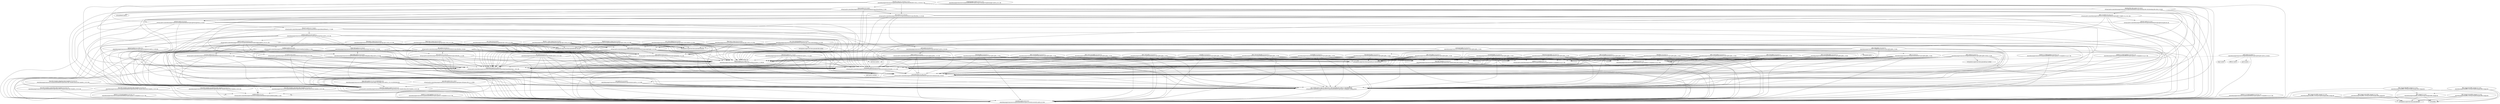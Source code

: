 digraph depends {
"gtk-doc-native" [label="gtk-doc-native 0:1.0-r3\nvirtual:native:/mnt/data/angstrom/sources/openembedded/recipes/gtk-doc/gtk-doc.bb"]
"gtk-doc-native" -> "coreutils-native"
"gtk-doc-native" -> "linux-libc-headers-native"
"BKL-image" [label="BKL-image 0:1.0-r0\n/mnt/data/angstrom/BKL-overlay/recipes/images/BKL-image.bb"]
"BKL-image" -> "coreutils-native"
"BKL-image" -> "virtual/arm-angstrom-linux-gnueabi-gcc"
"BKL-image" -> "virtual/libc"
"libssp" [label="libssp(gcc-cross) 0:4.3.3-r20.1\n/mnt/data/angstrom/sources/openembedded/recipes/gcc/gcc-cross_4.3.3.bb"]
"libssp" -> "coreutils-native"
"libssp" -> "autoconf-native"
"libssp" -> "automake-native"
"libssp" -> "help2man-native"
"libssp" -> "libtool-native"
"libssp" -> "gnu-config-native"
"libssp" -> "virtual/arm-angstrom-linux-gnueabi-binutils"
"libssp" -> "virtual/arm-angstrom-linux-gnueabi-libc-for-gcc"
"libssp" -> "mpfr-native"
"libssp" -> "gmp-native"
"glibc-thread-db" [label="glibc-thread-db(glibc) 0:2.9-r37.4\n/mnt/data/angstrom/sources/openembedded/recipes/glibc/glibc_2.9.bb"]
"glibc-thread-db" -> "coreutils-native"
"glibc-thread-db" -> "autoconf-native"
"glibc-thread-db" -> "automake-native"
"glibc-thread-db" -> "help2man-native"
"glibc-thread-db" -> "libtool-native"
"glibc-thread-db" -> "gnu-config-native"
"glibc-thread-db" -> "virtual/arm-angstrom-linux-gnueabi-gcc-intermediate"
"glibc-thread-db" -> "linux-libc-headers"
"glibc-thread-db" -> "update-rc.d"
"glibc-thread-db" -> "update-rc.d-native"
"update-rc.d-dbg" [label="update-rc.d-dbg(update-rc.d) 0:0.7-r2\n/mnt/data/angstrom/sources/openembedded/recipes/update-rc.d/update-rc.d_0.7.bb"]
"update-rc.d-dbg" -> "coreutils-native"
"ldd" [label="ldd(glibc) 0:2.9-r37.4\n/mnt/data/angstrom/sources/openembedded/recipes/glibc/glibc_2.9.bb"]
"ldd" -> "coreutils-native"
"ldd" -> "autoconf-native"
"ldd" -> "automake-native"
"ldd" -> "help2man-native"
"ldd" -> "libtool-native"
"ldd" -> "gnu-config-native"
"ldd" -> "virtual/arm-angstrom-linux-gnueabi-gcc-intermediate"
"ldd" -> "linux-libc-headers"
"ldd" -> "update-rc.d"
"ldd" -> "update-rc.d-native"
"linux-libc-headers-native" [label="linux-libc-headers-native 0:2.6.31-r5\nvirtual:native:/mnt/data/angstrom/sources/openembedded/recipes/linux-libc-headers/linux-libc-headers_2.6.31.bb"]
"linux-libc-headers-native" -> "coreutils-native"
"linux-libc-headers-native" -> "unifdef-native"
"openssl-native" [label="openssl-native 0:1.0.0b-r13.1\n/mnt/data/angstrom/sources/openembedded/recipes/openssl/openssl-native_1.0.0b.bb"]
"openssl-native" -> "coreutils-native"
"openssl-native" -> "pkgconfig-native"
"openssl-native" -> "linux-libc-headers-native"
"localedef" [label="localedef(glibc) 0:2.9-r37.4\n/mnt/data/angstrom/sources/openembedded/recipes/glibc/glibc_2.9.bb"]
"localedef" -> "coreutils-native"
"localedef" -> "autoconf-native"
"localedef" -> "automake-native"
"localedef" -> "help2man-native"
"localedef" -> "libtool-native"
"localedef" -> "gnu-config-native"
"localedef" -> "virtual/arm-angstrom-linux-gnueabi-gcc-intermediate"
"localedef" -> "linux-libc-headers"
"localedef" -> "update-rc.d"
"localedef" -> "update-rc.d-native"
"tcl-native" [label="tcl-native 0:8.5.8-r8\nvirtual:native:/mnt/data/angstrom/sources/openembedded/recipes/tcltk/tcl_8.5.8.bb"]
"tcl-native" -> "coreutils-native"
"tcl-native" -> "autoconf-native"
"tcl-native" -> "automake-native"
"tcl-native" -> "help2man-native"
"tcl-native" -> "libtool-native"
"tcl-native" -> "gnu-config-native"
"tcl-native" -> "linux-libc-headers-native"
"libstdc++" [label="libstdc++(gcc-cross) 0:4.3.3-r20.1\n/mnt/data/angstrom/sources/openembedded/recipes/gcc/gcc-cross_4.3.3.bb"]
"libstdc++" -> "coreutils-native"
"libstdc++" -> "autoconf-native"
"libstdc++" -> "automake-native"
"libstdc++" -> "help2man-native"
"libstdc++" -> "libtool-native"
"libstdc++" -> "gnu-config-native"
"libstdc++" -> "virtual/arm-angstrom-linux-gnueabi-binutils"
"libstdc++" -> "virtual/arm-angstrom-linux-gnueabi-libc-for-gcc"
"libstdc++" -> "mpfr-native"
"libstdc++" -> "gmp-native"
"sqlite3-native" [label="sqlite3-native 0:3.6.23.1-r3.1\nvirtual:native:/mnt/data/angstrom/sources/openembedded/recipes/sqlite/sqlite3_3.6.23.1.bb"]
"sqlite3-native" -> "ncurses-native"
"sqlite3-native" -> "coreutils-native"
"sqlite3-native" -> "autoconf-native"
"sqlite3-native" -> "automake-native"
"sqlite3-native" -> "help2man-native"
"sqlite3-native" -> "libtool-native"
"sqlite3-native" -> "gnu-config-native"
"sqlite3-native" -> "linux-libc-headers-native"
"sqlite3-native" -> "tcl-native"
"sqlite3-native" -> "readline-native"
"libgcc" [label="libgcc(gcc-cross) 0:4.3.3-r20.1\n/mnt/data/angstrom/sources/openembedded/recipes/gcc/gcc-cross_4.3.3.bb"]
"libgcc" -> "coreutils-native"
"libgcc" -> "autoconf-native"
"libgcc" -> "automake-native"
"libgcc" -> "help2man-native"
"libgcc" -> "libtool-native"
"libgcc" -> "gnu-config-native"
"libgcc" -> "virtual/arm-angstrom-linux-gnueabi-binutils"
"libgcc" -> "virtual/arm-angstrom-linux-gnueabi-libc-for-gcc"
"libgcc" -> "mpfr-native"
"libgcc" -> "gmp-native"
"gdbm-native" [label="gdbm-native 0:1.8.3-r5\nvirtual:native:/mnt/data/angstrom/sources/openembedded/recipes/gdbm/gdbm_1.8.3.bb"]
"gdbm-native" -> "coreutils-native"
"gdbm-native" -> "autoconf-native"
"gdbm-native" -> "automake-native"
"gdbm-native" -> "help2man-native"
"gdbm-native" -> "libtool-native"
"gdbm-native" -> "gnu-config-native"
"gdbm-native" -> "linux-libc-headers-native"
"m4-native" [label="m4-native 0:1.4.14-r0.1\n/mnt/data/angstrom/sources/openembedded/recipes/m4/m4-native_1.4.14.bb"]
"m4-native" -> "coreutils-native"
"m4-native" -> "linux-libc-headers-native"
"m4-native" -> "gnu-config-native"
"ncurses-native" [label="ncurses-native 0:5.7-r15\nvirtual:native:/mnt/data/angstrom/sources/openembedded/recipes/ncurses/ncurses_5.7.bb"]
"ncurses-native" -> "coreutils-native"
"ncurses-native" -> "autoconf-native"
"ncurses-native" -> "automake-native"
"ncurses-native" -> "help2man-native"
"ncurses-native" -> "libtool-native"
"ncurses-native" -> "gnu-config-native"
"ncurses-native" -> "linux-libc-headers-native"
"ncurses-native" -> "unifdef-native"
"bzip2-full-native" [label="bzip2-full-native 0:1.0.6-r0\n/mnt/data/angstrom/sources/openembedded/recipes/bzip2/bzip2-full-native_1.0.6.bb"]
"bzip2-full-native" -> "pkgconfig-native"
"bzip2-full-native" -> "coreutils-native"
"bzip2-full-native" -> "autoconf-native"
"bzip2-full-native" -> "automake-native"
"bzip2-full-native" -> "help2man-native"
"bzip2-full-native" -> "libtool-native"
"bzip2-full-native" -> "gnu-config-native"
"bzip2-full-native" -> "linux-libc-headers-native"
"update-rc.d-static" [label="update-rc.d-static(update-rc.d) 0:0.7-r2\n/mnt/data/angstrom/sources/openembedded/recipes/update-rc.d/update-rc.d_0.7.bb"]
"update-rc.d-static" -> "coreutils-native"
"linux-libc-headers" [label="linux-libc-headers 0:2.6.31-r5\n/mnt/data/angstrom/sources/openembedded/recipes/linux-libc-headers/linux-libc-headers_2.6.31.bb"]
"linux-libc-headers" -> "coreutils-native"
"linux-libc-headers" -> "unifdef-native"
"BKL-image-static" [label="BKL-image-static(BKL-image) 0:1.0-r0\n/mnt/data/angstrom/BKL-overlay/recipes/images/BKL-image.bb"]
"BKL-image-static" -> "coreutils-native"
"BKL-image-static" -> "virtual/arm-angstrom-linux-gnueabi-gcc"
"BKL-image-static" -> "virtual/libc"
"libcidn" [label="libcidn(glibc) 0:2.9-r37.4\n/mnt/data/angstrom/sources/openembedded/recipes/glibc/glibc_2.9.bb"]
"libcidn" -> "coreutils-native"
"libcidn" -> "autoconf-native"
"libcidn" -> "automake-native"
"libcidn" -> "help2man-native"
"libcidn" -> "libtool-native"
"libcidn" -> "gnu-config-native"
"libcidn" -> "virtual/arm-angstrom-linux-gnueabi-gcc-intermediate"
"libcidn" -> "linux-libc-headers"
"libcidn" -> "update-rc.d"
"libcidn" -> "update-rc.d-native"
"glibc-pcprofile" [label="glibc-pcprofile(glibc) 0:2.9-r37.4\n/mnt/data/angstrom/sources/openembedded/recipes/glibc/glibc_2.9.bb"]
"glibc-pcprofile" -> "coreutils-native"
"glibc-pcprofile" -> "autoconf-native"
"glibc-pcprofile" -> "automake-native"
"glibc-pcprofile" -> "help2man-native"
"glibc-pcprofile" -> "libtool-native"
"glibc-pcprofile" -> "gnu-config-native"
"glibc-pcprofile" -> "virtual/arm-angstrom-linux-gnueabi-gcc-intermediate"
"glibc-pcprofile" -> "linux-libc-headers"
"glibc-pcprofile" -> "update-rc.d"
"glibc-pcprofile" -> "update-rc.d-native"
"libtool-native" [label="libtool-native 0:2.2.6b-r27.1\n/mnt/data/angstrom/sources/openembedded/recipes/libtool/libtool-native_2.2.6b.bb"]
"libtool-native" -> "coreutils-native"
"libtool-native" -> "autoconf-native"
"libtool-native" -> "automake-native"
"libtool-native" -> "help2man-native"
"libtool-native" -> "gnu-config-native"
"libtool-native" -> "linux-libc-headers-native"
"libgfortran" [label="libgfortran(gcc-cross) 0:4.3.3-r20.1\n/mnt/data/angstrom/sources/openembedded/recipes/gcc/gcc-cross_4.3.3.bb"]
"libgfortran" -> "coreutils-native"
"libgfortran" -> "autoconf-native"
"libgfortran" -> "automake-native"
"libgfortran" -> "help2man-native"
"libgfortran" -> "libtool-native"
"libgfortran" -> "gnu-config-native"
"libgfortran" -> "virtual/arm-angstrom-linux-gnueabi-binutils"
"libgfortran" -> "virtual/arm-angstrom-linux-gnueabi-libc-for-gcc"
"libgfortran" -> "mpfr-native"
"libgfortran" -> "gmp-native"
"glibc-extra-nss" [label="glibc-extra-nss(glibc) 0:2.9-r37.4\n/mnt/data/angstrom/sources/openembedded/recipes/glibc/glibc_2.9.bb"]
"glibc-extra-nss" -> "coreutils-native"
"glibc-extra-nss" -> "autoconf-native"
"glibc-extra-nss" -> "automake-native"
"glibc-extra-nss" -> "help2man-native"
"glibc-extra-nss" -> "libtool-native"
"glibc-extra-nss" -> "gnu-config-native"
"glibc-extra-nss" -> "virtual/arm-angstrom-linux-gnueabi-gcc-intermediate"
"glibc-extra-nss" -> "linux-libc-headers"
"glibc-extra-nss" -> "update-rc.d"
"glibc-extra-nss" -> "update-rc.d-native"
"gettext-native" [label="gettext-native 0:0.18-r3\nvirtual:native:/mnt/data/angstrom/sources/openembedded/recipes/gettext/gettext_0.18.bb"]
"gettext-native" -> "libxml2-native"
"gettext-native" -> "coreutils-native"
"gettext-native" -> "autoconf-native"
"gettext-native" -> "automake-native"
"gettext-native" -> "help2man-native"
"gettext-native" -> "libtool-native"
"gettext-native" -> "gnu-config-native"
"gettext-native" -> "linux-libc-headers-native"
"BKL-image-locale" [label="BKL-image-locale(BKL-image) 0:1.0-r0\n/mnt/data/angstrom/BKL-overlay/recipes/images/BKL-image.bb"]
"BKL-image-locale" -> "coreutils-native"
"BKL-image-locale" -> "virtual/arm-angstrom-linux-gnueabi-gcc"
"BKL-image-locale" -> "virtual/libc"
"bison-native" [label="bison-native 0:2.3-r8.0\nvirtual:native:/mnt/data/angstrom/sources/openembedded/recipes/bison/bison_2.3.bb"]
"bison-native" -> "flex-native"
"bison-native" -> "coreutils-native"
"bison-native" -> "autoconf-native"
"bison-native" -> "automake-native"
"bison-native" -> "help2man-native"
"bison-native" -> "libtool-native"
"bison-native" -> "gnu-config-native"
"bison-native" -> "linux-libc-headers-native"
"bison-native" -> "virtual/libintl-native"
"bison-native" -> "gettext-native"
"readline-native" [label="readline-native 0:5.2-r8\nvirtual:native:/mnt/data/angstrom/sources/openembedded/recipes/readline/readline_5.2.bb"]
"readline-native" -> "ncurses-native"
"readline-native" -> "coreutils-native"
"readline-native" -> "autoconf-native"
"readline-native" -> "automake-native"
"readline-native" -> "help2man-native"
"readline-native" -> "libtool-native"
"readline-native" -> "gnu-config-native"
"readline-native" -> "linux-libc-headers-native"
"perl-native" [label="perl-native 0:5.8.8-r21\n/mnt/data/angstrom/sources/openembedded/recipes/perl/perl-native_5.8.8.bb"]
"perl-native" -> "coreutils-native"
"perl-native" -> "linux-libc-headers-native"
"perl-native" -> "virtual/db-native"
"perl-native" -> "gdbm-native"
"binutils-cross" [label="binutils-cross 0:2.18.50.0.7-r13.1\n/mnt/data/angstrom/sources/openembedded/recipes/binutils/binutils-cross_2.18.50.0.7.bb"]
"binutils-cross" -> "flex-native"
"binutils-cross" -> "bison-native"
"binutils-cross" -> "coreutils-native"
"binutils-cross" -> "autoconf-native"
"binutils-cross" -> "automake-native"
"binutils-cross" -> "help2man-native"
"binutils-cross" -> "libtool-native"
"binutils-cross" -> "gnu-config-native"
"binutils-cross" -> "gettext-native"
"update-rc.d-locale" [label="update-rc.d-locale(update-rc.d) 0:0.7-r2\n/mnt/data/angstrom/sources/openembedded/recipes/update-rc.d/update-rc.d_0.7.bb"]
"update-rc.d-locale" -> "coreutils-native"
"quilt-native" [label="quilt-native 0:0.48-r7.1\n/mnt/data/angstrom/sources/openembedded/recipes/quilt/quilt-native_0.48.bb"]
"quilt-native" -> "coreutils-native"
"zlib-native" [label="zlib-native 0:1.2.3-r7.0\nvirtual:native:/mnt/data/angstrom/sources/openembedded/recipes/zlib/zlib_1.2.3.bb"]
"zlib-native" -> "coreutils-native"
"zlib-native" -> "autoconf-native"
"zlib-native" -> "automake-native"
"zlib-native" -> "help2man-native"
"zlib-native" -> "libtool-native"
"zlib-native" -> "gnu-config-native"
"zlib-native" -> "linux-libc-headers-native"
"mpfr-native" [label="mpfr-native 0:3.0.0-r3.1\nvirtual:native:/mnt/data/angstrom/sources/openembedded/recipes/mpfr/mpfr_3.0.0.bb"]
"mpfr-native" -> "coreutils-native"
"mpfr-native" -> "autoconf-native"
"mpfr-native" -> "automake-native"
"mpfr-native" -> "help2man-native"
"mpfr-native" -> "libtool-native"
"mpfr-native" -> "gnu-config-native"
"mpfr-native" -> "linux-libc-headers-native"
"mpfr-native" -> "gmp-native"
"python-native" [label="python-native 0:2.6.5-ml12.1\n/mnt/data/angstrom/sources/openembedded/recipes/python/python-native_2.6.5.bb"]
"python-native" -> "sqlite3-native"
"python-native" -> "openssl-native"
"python-native" -> "coreutils-native"
"python-native" -> "autoconf-native"
"python-native" -> "automake-native"
"python-native" -> "help2man-native"
"python-native" -> "libtool-native"
"python-native" -> "gnu-config-native"
"python-native" -> "linux-libc-headers-native"
"python-native" -> "zlib-native"
"python-native" -> "bzip2-full-native"
"python-native" -> "readline-native"
"stagemanager-native" [label="stagemanager-native 0:0.0.1-r15\n/mnt/data/angstrom/sources/openembedded/recipes/stage-manager/stagemanager-native_0.0.1.bb"]
"linux-libc-headers-static" [label="linux-libc-headers-static(linux-libc-headers) 0:2.6.31-r5\n/mnt/data/angstrom/sources/openembedded/recipes/linux-libc-headers/linux-libc-headers_2.6.31.bb"]
"linux-libc-headers-static" -> "coreutils-native"
"linux-libc-headers-static" -> "unifdef-native"
"glib-2.0-native" [label="glib-2.0-native 0:2.24.1-r2\nvirtual:native:/mnt/data/angstrom/sources/openembedded/recipes/glib-2.0/glib-2.0_2.24.1.bb"]
"glib-2.0-native" -> "gtk-doc-native"
"glib-2.0-native" -> "pkgconfig-native"
"glib-2.0-native" -> "coreutils-native"
"glib-2.0-native" -> "autoconf-native"
"glib-2.0-native" -> "automake-native"
"glib-2.0-native" -> "help2man-native"
"glib-2.0-native" -> "libtool-native"
"glib-2.0-native" -> "gnu-config-native"
"glib-2.0-native" -> "linux-libc-headers-native"
"glib-2.0-native" -> "gettext-native"
"pkgconfig-native" [label="pkgconfig-native 0:0.23-r8.1\n/mnt/data/angstrom/sources/openembedded/recipes/pkgconfig/pkgconfig-native_0.23.bb"]
"pkgconfig-native" -> "coreutils-native"
"pkgconfig-native" -> "autoconf-native"
"pkgconfig-native" -> "automake-native"
"pkgconfig-native" -> "help2man-native"
"pkgconfig-native" -> "libtool-native"
"pkgconfig-native" -> "gnu-config-native"
"pkgconfig-native" -> "linux-libc-headers-native"
"autoconf-native" [label="autoconf-native 0:2.65-r10.0\nvirtual:native:/mnt/data/angstrom/sources/openembedded/recipes/autoconf/autoconf_2.65.bb"]
"autoconf-native" -> "coreutils-native"
"autoconf-native" -> "linux-libc-headers-native"
"autoconf-native" -> "m4-native"
"autoconf-native" -> "gnu-config-native"
"glibc-doc" [label="glibc-doc(glibc) 0:2.9-r37.4\n/mnt/data/angstrom/sources/openembedded/recipes/glibc/glibc_2.9.bb"]
"glibc-doc" -> "coreutils-native"
"glibc-doc" -> "autoconf-native"
"glibc-doc" -> "automake-native"
"glibc-doc" -> "help2man-native"
"glibc-doc" -> "libtool-native"
"glibc-doc" -> "gnu-config-native"
"glibc-doc" -> "virtual/arm-angstrom-linux-gnueabi-gcc-intermediate"
"glibc-doc" -> "linux-libc-headers"
"glibc-doc" -> "update-rc.d"
"glibc-doc" -> "update-rc.d-native"
"glibc-dev" [label="glibc-dev(glibc) 0:2.9-r37.4\n/mnt/data/angstrom/sources/openembedded/recipes/glibc/glibc_2.9.bb"]
"glibc-dev" -> "coreutils-native"
"glibc-dev" -> "autoconf-native"
"glibc-dev" -> "automake-native"
"glibc-dev" -> "help2man-native"
"glibc-dev" -> "libtool-native"
"glibc-dev" -> "gnu-config-native"
"glibc-dev" -> "virtual/arm-angstrom-linux-gnueabi-gcc-intermediate"
"glibc-dev" -> "linux-libc-headers"
"glibc-dev" -> "update-rc.d"
"glibc-dev" -> "update-rc.d-native"
"unifdef-native" [label="unifdef-native 0:2.4-0\nvirtual:native:/mnt/data/angstrom/sources/openembedded/recipes/unifdef/unifdef_2.4.bb"]
"unifdef-native" -> "coreutils-native"
"update-rc.d" [label="update-rc.d 0:0.7-r2\n/mnt/data/angstrom/sources/openembedded/recipes/update-rc.d/update-rc.d_0.7.bb"]
"update-rc.d" -> "coreutils-native"
"update-rc.d-doc" [label="update-rc.d-doc(update-rc.d) 0:0.7-r2\n/mnt/data/angstrom/sources/openembedded/recipes/update-rc.d/update-rc.d_0.7.bb"]
"update-rc.d-doc" -> "coreutils-native"
"ipkg-utils-native" [label="ipkg-utils-native 0:1.6+cvs20050404-r25\n/mnt/data/angstrom/sources/openembedded/recipes/ipkg-utils/ipkg-utils-native_1.6+cvs20050404.bb"]
"ipkg-utils-native" -> "coreutils-native"
"ipkg-utils-native" -> "linux-libc-headers-native"
"catchsegv" [label="catchsegv(glibc) 0:2.9-r37.4\n/mnt/data/angstrom/sources/openembedded/recipes/glibc/glibc_2.9.bb"]
"catchsegv" -> "coreutils-native"
"catchsegv" -> "autoconf-native"
"catchsegv" -> "automake-native"
"catchsegv" -> "help2man-native"
"catchsegv" -> "libtool-native"
"catchsegv" -> "gnu-config-native"
"catchsegv" -> "virtual/arm-angstrom-linux-gnueabi-gcc-intermediate"
"catchsegv" -> "linux-libc-headers"
"catchsegv" -> "update-rc.d"
"catchsegv" -> "update-rc.d-native"
"BKL-image-dbg" [label="BKL-image-dbg(BKL-image) 0:1.0-r0\n/mnt/data/angstrom/BKL-overlay/recipes/images/BKL-image.bb"]
"BKL-image-dbg" -> "coreutils-native"
"BKL-image-dbg" -> "virtual/arm-angstrom-linux-gnueabi-gcc"
"BKL-image-dbg" -> "virtual/libc"
"update-rc.d-dev" [label="update-rc.d-dev(update-rc.d) 0:0.7-r2\n/mnt/data/angstrom/sources/openembedded/recipes/update-rc.d/update-rc.d_0.7.bb"]
"update-rc.d-dev" -> "coreutils-native"
"flex-native" [label="flex-native 0:2.5.35-r6.1\nvirtual:native:/mnt/data/angstrom/sources/openembedded/recipes/flex/flex_2.5.35.bb"]
"flex-native" -> "perl-native"
"flex-native" -> "coreutils-native"
"flex-native" -> "autoconf-native"
"flex-native" -> "automake-native"
"flex-native" -> "help2man-native"
"flex-native" -> "libtool-native"
"flex-native" -> "gnu-config-native"
"flex-native" -> "linux-libc-headers-native"
"flex-native" -> "gettext-native"
"libsegfault" [label="libsegfault(glibc) 0:2.9-r37.4\n/mnt/data/angstrom/sources/openembedded/recipes/glibc/glibc_2.9.bb"]
"libsegfault" -> "coreutils-native"
"libsegfault" -> "autoconf-native"
"libsegfault" -> "automake-native"
"libsegfault" -> "help2man-native"
"libsegfault" -> "libtool-native"
"libsegfault" -> "gnu-config-native"
"libsegfault" -> "virtual/arm-angstrom-linux-gnueabi-gcc-intermediate"
"libsegfault" -> "linux-libc-headers"
"libsegfault" -> "update-rc.d"
"libsegfault" -> "update-rc.d-native"
"coreutils-native" [label="coreutils-native 0:8.5-r5.0\n/mnt/data/angstrom/sources/openembedded/recipes/coreutils/coreutils-native_8.5.bb"]
"linux-libc-headers-doc" [label="linux-libc-headers-doc(linux-libc-headers) 0:2.6.31-r5\n/mnt/data/angstrom/sources/openembedded/recipes/linux-libc-headers/linux-libc-headers_2.6.31.bb"]
"linux-libc-headers-doc" -> "coreutils-native"
"linux-libc-headers-doc" -> "unifdef-native"
"gnu-config-native" [label="gnu-config-native 0:git-r0+gitre35217687ee5f39b428119fe31c7e954f6de64f0\nvirtual:native:/mnt/data/angstrom/sources/openembedded/recipes/gnu-config/gnu-config_git.bb"]
"gnu-config-native" -> "coreutils-native"
"gcc-cross" [label="gcc-cross 0:4.3.3-r20.1\n/mnt/data/angstrom/sources/openembedded/recipes/gcc/gcc-cross_4.3.3.bb"]
"gcc-cross" -> "coreutils-native"
"gcc-cross" -> "autoconf-native"
"gcc-cross" -> "automake-native"
"gcc-cross" -> "help2man-native"
"gcc-cross" -> "libtool-native"
"gcc-cross" -> "gnu-config-native"
"gcc-cross" -> "virtual/arm-angstrom-linux-gnueabi-binutils"
"gcc-cross" -> "virtual/arm-angstrom-linux-gnueabi-libc-for-gcc"
"gcc-cross" -> "mpfr-native"
"gcc-cross" -> "gmp-native"
"glibc-utils" [label="glibc-utils(glibc) 0:2.9-r37.4\n/mnt/data/angstrom/sources/openembedded/recipes/glibc/glibc_2.9.bb"]
"glibc-utils" -> "coreutils-native"
"glibc-utils" -> "autoconf-native"
"glibc-utils" -> "automake-native"
"glibc-utils" -> "help2man-native"
"glibc-utils" -> "libtool-native"
"glibc-utils" -> "gnu-config-native"
"glibc-utils" -> "virtual/arm-angstrom-linux-gnueabi-gcc-intermediate"
"glibc-utils" -> "linux-libc-headers"
"glibc-utils" -> "update-rc.d"
"glibc-utils" -> "update-rc.d-native"
"fakeroot-native" [label="fakeroot-native 0:1.12.4-r2\n/mnt/data/angstrom/sources/openembedded/recipes/fakeroot/fakeroot-native_1.12.4.bb"]
"fakeroot-native" -> "coreutils-native"
"fakeroot-native" -> "autoconf-native"
"fakeroot-native" -> "automake-native"
"fakeroot-native" -> "help2man-native"
"fakeroot-native" -> "libtool-native"
"fakeroot-native" -> "gnu-config-native"
"fakeroot-native" -> "linux-libc-headers-native"
"libg2c" [label="libg2c(gcc-cross) 0:4.3.3-r20.1\n/mnt/data/angstrom/sources/openembedded/recipes/gcc/gcc-cross_4.3.3.bb"]
"libg2c" -> "coreutils-native"
"libg2c" -> "autoconf-native"
"libg2c" -> "automake-native"
"libg2c" -> "help2man-native"
"libg2c" -> "libtool-native"
"libg2c" -> "gnu-config-native"
"libg2c" -> "virtual/arm-angstrom-linux-gnueabi-binutils"
"libg2c" -> "virtual/arm-angstrom-linux-gnueabi-libc-for-gcc"
"libg2c" -> "mpfr-native"
"libg2c" -> "gmp-native"
"desktop-file-utils-native" [label="desktop-file-utils-native 0:0.16-r0\nvirtual:native:/mnt/data/angstrom/sources/openembedded/recipes/desktop-file-utils/desktop-file-utils_0.16.bb"]
"desktop-file-utils-native" -> "coreutils-native"
"desktop-file-utils-native" -> "autoconf-native"
"desktop-file-utils-native" -> "automake-native"
"desktop-file-utils-native" -> "help2man-native"
"desktop-file-utils-native" -> "libtool-native"
"desktop-file-utils-native" -> "gnu-config-native"
"desktop-file-utils-native" -> "linux-libc-headers-native"
"desktop-file-utils-native" -> "glib-2.0-native"
"gcc-cross-intermediate" [label="gcc-cross-intermediate 0:4.3.3-r20.1\n/mnt/data/angstrom/sources/openembedded/recipes/gcc/gcc-cross-intermediate_4.3.3.bb"]
"gcc-cross-intermediate" -> "virtual/arm-angstrom-linux-gnueabi-libc-initial"
"gcc-cross-intermediate" -> "coreutils-native"
"gcc-cross-intermediate" -> "autoconf-native"
"gcc-cross-intermediate" -> "automake-native"
"gcc-cross-intermediate" -> "help2man-native"
"gcc-cross-intermediate" -> "libtool-native"
"gcc-cross-intermediate" -> "gnu-config-native"
"gcc-cross-intermediate" -> "virtual/arm-angstrom-linux-gnueabi-binutils"
"gcc-cross-intermediate" -> "mpfr-native"
"gcc-cross-intermediate" -> "gmp-native"
"linux-libc-headers-dev" [label="linux-libc-headers-dev(linux-libc-headers) 0:2.6.31-r5\n/mnt/data/angstrom/sources/openembedded/recipes/linux-libc-headers/linux-libc-headers_2.6.31.bb"]
"linux-libc-headers-dev" -> "coreutils-native"
"linux-libc-headers-dev" -> "unifdef-native"
"help2man-native" [label="help2man-native 0:1.38.2-r0\nvirtual:native:/mnt/data/angstrom/sources/openembedded/recipes/help2man/help2man_1.38.2.bb"]
"help2man-native" -> "coreutils-native"
"help2man-native" -> "linux-libc-headers-native"
"gmp-native" [label="gmp-native 0:5.0.1-r1.1\nvirtual:native:/mnt/data/angstrom/sources/openembedded/recipes/gmp/gmp_5.0.1.bb"]
"gmp-native" -> "coreutils-native"
"gmp-native" -> "autoconf-native"
"gmp-native" -> "automake-native"
"gmp-native" -> "help2man-native"
"gmp-native" -> "libtool-native"
"gmp-native" -> "gnu-config-native"
"gmp-native" -> "linux-libc-headers-native"
"glibc-pic" [label="glibc-pic(glibc) 0:2.9-r37.4\n/mnt/data/angstrom/sources/openembedded/recipes/glibc/glibc_2.9.bb"]
"glibc-pic" -> "coreutils-native"
"glibc-pic" -> "autoconf-native"
"glibc-pic" -> "automake-native"
"glibc-pic" -> "help2man-native"
"glibc-pic" -> "libtool-native"
"glibc-pic" -> "gnu-config-native"
"glibc-pic" -> "virtual/arm-angstrom-linux-gnueabi-gcc-intermediate"
"glibc-pic" -> "linux-libc-headers"
"glibc-pic" -> "update-rc.d"
"glibc-pic" -> "update-rc.d-native"
"glibc-locale" [label="glibc-locale(glibc) 0:2.9-r37.4\n/mnt/data/angstrom/sources/openembedded/recipes/glibc/glibc_2.9.bb"]
"glibc-locale" -> "coreutils-native"
"glibc-locale" -> "autoconf-native"
"glibc-locale" -> "automake-native"
"glibc-locale" -> "help2man-native"
"glibc-locale" -> "libtool-native"
"glibc-locale" -> "gnu-config-native"
"glibc-locale" -> "virtual/arm-angstrom-linux-gnueabi-gcc-intermediate"
"glibc-locale" -> "linux-libc-headers"
"glibc-locale" -> "update-rc.d"
"glibc-locale" -> "update-rc.d-native"
"BKL-image-doc" [label="BKL-image-doc(BKL-image) 0:1.0-r0\n/mnt/data/angstrom/BKL-overlay/recipes/images/BKL-image.bb"]
"BKL-image-doc" -> "coreutils-native"
"BKL-image-doc" -> "virtual/arm-angstrom-linux-gnueabi-gcc"
"BKL-image-doc" -> "virtual/libc"
"glibc-dbg" [label="glibc-dbg(glibc) 0:2.9-r37.4\n/mnt/data/angstrom/sources/openembedded/recipes/glibc/glibc_2.9.bb"]
"glibc-dbg" -> "coreutils-native"
"glibc-dbg" -> "autoconf-native"
"glibc-dbg" -> "automake-native"
"glibc-dbg" -> "help2man-native"
"glibc-dbg" -> "libtool-native"
"glibc-dbg" -> "gnu-config-native"
"glibc-dbg" -> "virtual/arm-angstrom-linux-gnueabi-gcc-intermediate"
"glibc-dbg" -> "linux-libc-headers"
"glibc-dbg" -> "update-rc.d"
"glibc-dbg" -> "update-rc.d-native"
"pax-utils-native" [label="pax-utils-native 0:0.1.19-r2\nvirtual:native:/mnt/data/angstrom/sources/openembedded/recipes/pax-utils/pax-utils_0.1.19.bb"]
"pax-utils-native" -> "coreutils-native"
"pax-utils-native" -> "linux-libc-headers-native"
"db-native" [label="db-native 0:5.0.21-r2\n/mnt/data/angstrom/sources/openembedded/recipes/db/db-native_5.0.21.bb"]
"db-native" -> "coreutils-native"
"db-native" -> "autoconf-native"
"db-native" -> "automake-native"
"db-native" -> "help2man-native"
"db-native" -> "libtool-native"
"db-native" -> "gnu-config-native"
"db-native" -> "linux-libc-headers-native"
"linux-libc-headers-locale" [label="linux-libc-headers-locale(linux-libc-headers) 0:2.6.31-r5\n/mnt/data/angstrom/sources/openembedded/recipes/linux-libc-headers/linux-libc-headers_2.6.31.bb"]
"linux-libc-headers-locale" -> "coreutils-native"
"linux-libc-headers-locale" -> "unifdef-native"
"file-native" [label="file-native 0:5.04-r2.1\nvirtual:native:/mnt/data/angstrom/sources/openembedded/recipes/file/file_5.04.bb"]
"file-native" -> "coreutils-native"
"file-native" -> "autoconf-native"
"file-native" -> "automake-native"
"file-native" -> "help2man-native"
"file-native" -> "libtool-native"
"file-native" -> "gnu-config-native"
"file-native" -> "linux-libc-headers-native"
"file-native" -> "zlib-native"
"libxml2-native" [label="libxml2-native 0:2.7.8-r9.1\nvirtual:native:/mnt/data/angstrom/sources/openembedded/recipes/libxml/libxml2_2.7.8.bb"]
"libxml2-native" -> "coreutils-native"
"libxml2-native" -> "python-native"
"libxml2-native" -> "autoconf-native"
"libxml2-native" -> "automake-native"
"libxml2-native" -> "help2man-native"
"libxml2-native" -> "libtool-native"
"libxml2-native" -> "gnu-config-native"
"libxml2-native" -> "linux-libc-headers-native"
"glibc-initial" [label="glibc-initial 0:2.9-r37.4\n/mnt/data/angstrom/sources/openembedded/recipes/glibc/glibc-initial_2.9.bb"]
"glibc-initial" -> "coreutils-native"
"glibc-initial" -> "virtual/arm-angstrom-linux-gnueabi-gcc-initial"
"glibc-initial" -> "autoconf-native"
"glibc-initial" -> "automake-native"
"glibc-initial" -> "help2man-native"
"glibc-initial" -> "libtool-native"
"glibc-initial" -> "gnu-config-native"
"glibc-initial" -> "linux-libc-headers"
"glibc-initial" -> "update-rc.d"
"glibc-initial" -> "update-rc.d-native"
"update-rc.d-native" [label="update-rc.d-native 0:0.7-r2\nvirtual:native:/mnt/data/angstrom/sources/openembedded/recipes/update-rc.d/update-rc.d_0.7.bb"]
"update-rc.d-native" -> "coreutils-native"
"sln" [label="sln(glibc) 0:2.9-r37.4\n/mnt/data/angstrom/sources/openembedded/recipes/glibc/glibc_2.9.bb"]
"sln" -> "coreutils-native"
"sln" -> "autoconf-native"
"sln" -> "automake-native"
"sln" -> "help2man-native"
"sln" -> "libtool-native"
"sln" -> "gnu-config-native"
"sln" -> "virtual/arm-angstrom-linux-gnueabi-gcc-intermediate"
"sln" -> "linux-libc-headers"
"sln" -> "update-rc.d"
"sln" -> "update-rc.d-native"
"automake-native" [label="automake-native 0:1.11.1-r3.1\nvirtual:native:/mnt/data/angstrom/sources/openembedded/recipes/automake/automake_1.11.1.bb"]
"automake-native" -> "coreutils-native"
"automake-native" -> "linux-libc-headers-native"
"automake-native" -> "autoconf-native"
"linux-libc-headers-dbg" [label="linux-libc-headers-dbg(linux-libc-headers) 0:2.6.31-r5\n/mnt/data/angstrom/sources/openembedded/recipes/linux-libc-headers/linux-libc-headers_2.6.31.bb"]
"linux-libc-headers-dbg" -> "coreutils-native"
"linux-libc-headers-dbg" -> "unifdef-native"
"nscd" [label="nscd(glibc) 0:2.9-r37.4\n/mnt/data/angstrom/sources/openembedded/recipes/glibc/glibc_2.9.bb"]
"nscd" -> "coreutils-native"
"nscd" -> "autoconf-native"
"nscd" -> "automake-native"
"nscd" -> "help2man-native"
"nscd" -> "libtool-native"
"nscd" -> "gnu-config-native"
"nscd" -> "virtual/arm-angstrom-linux-gnueabi-gcc-intermediate"
"nscd" -> "linux-libc-headers"
"nscd" -> "update-rc.d"
"nscd" -> "update-rc.d-native"
"BKL-image-dev" [label="BKL-image-dev(BKL-image) 0:1.0-r0\n/mnt/data/angstrom/BKL-overlay/recipes/images/BKL-image.bb"]
"BKL-image-dev" -> "coreutils-native"
"BKL-image-dev" -> "virtual/arm-angstrom-linux-gnueabi-gcc"
"BKL-image-dev" -> "virtual/libc"
"libmemusage" [label="libmemusage(glibc) 0:2.9-r37.4\n/mnt/data/angstrom/sources/openembedded/recipes/glibc/glibc_2.9.bb"]
"libmemusage" -> "coreutils-native"
"libmemusage" -> "autoconf-native"
"libmemusage" -> "automake-native"
"libmemusage" -> "help2man-native"
"libmemusage" -> "libtool-native"
"libmemusage" -> "gnu-config-native"
"libmemusage" -> "virtual/arm-angstrom-linux-gnueabi-gcc-intermediate"
"libmemusage" -> "linux-libc-headers"
"libmemusage" -> "update-rc.d"
"libmemusage" -> "update-rc.d-native"
"glibc" [label="glibc 0:2.9-r37.4\n/mnt/data/angstrom/sources/openembedded/recipes/glibc/glibc_2.9.bb"]
"glibc" -> "coreutils-native"
"glibc" -> "autoconf-native"
"glibc" -> "automake-native"
"glibc" -> "help2man-native"
"glibc" -> "libtool-native"
"glibc" -> "gnu-config-native"
"glibc" -> "virtual/arm-angstrom-linux-gnueabi-gcc-intermediate"
"glibc" -> "linux-libc-headers"
"glibc" -> "update-rc.d"
"glibc" -> "update-rc.d-native"
"glibc-static" [label="glibc-static(glibc) 0:2.9-r37.4\n/mnt/data/angstrom/sources/openembedded/recipes/glibc/glibc_2.9.bb"]
"glibc-static" -> "coreutils-native"
"glibc-static" -> "autoconf-native"
"glibc-static" -> "automake-native"
"glibc-static" -> "help2man-native"
"glibc-static" -> "libtool-native"
"glibc-static" -> "gnu-config-native"
"glibc-static" -> "virtual/arm-angstrom-linux-gnueabi-gcc-intermediate"
"glibc-static" -> "linux-libc-headers"
"glibc-static" -> "update-rc.d"
"glibc-static" -> "update-rc.d-native"
"gcc-cross-initial" [label="gcc-cross-initial 0:4.3.3-r20.1\n/mnt/data/angstrom/sources/openembedded/recipes/gcc/gcc-cross-initial_4.3.3.bb"]
"gcc-cross-initial" -> "coreutils-native"
"gcc-cross-initial" -> "autoconf-native"
"gcc-cross-initial" -> "automake-native"
"gcc-cross-initial" -> "help2man-native"
"gcc-cross-initial" -> "libtool-native"
"gcc-cross-initial" -> "gnu-config-native"
"gcc-cross-initial" -> "virtual/arm-angstrom-linux-gnueabi-binutils"
"gcc-cross-initial" -> "mpfr-native"
"gcc-cross-initial" -> "gmp-native"
"quilt-native" -> "diffstat-native" [style=dashed]
"quilt-native" -> "patch-native" [style=dashed]
"quilt-native" -> "bzip2-native" [style=dashed]
"quilt-native" -> "util-linux-native" [style=dashed]
"autoconf-native" -> "m4-native" [style=dashed]
"autoconf-native" -> "gnu-config-native" [style=dashed]
"glibc-dev" -> "linux-libc-headers-dev" [style=dashed]
"catchsegv" -> "libsegfault" [style=dashed]
"update-rc.d-dev" -> "update-rc.d" [style=dashed]
"fakeroot-native" -> "util-linux-native" [style=dashed]
"glibc-initial" -> "update-rc.d" [style=dashed]
"automake-native" -> "autoconf-native" [style=dashed]
"automake-native" -> "perl-native-runtime" [style=dashed]
"BKL-image-dev" -> "BKL-image" [style=dashed]
"glibc" -> "update-rc.d" [style=dashed]
"update-rc.d-dbg" -> "update-rc.d" [style=dashed]
"BKL-image-dbg" -> "BKL-image" [style=dashed]
"glibc-dbg" -> "glibc" [style=dashed]
"linux-libc-headers-dbg" -> "linux-libc-headers-dev" [style=dashed]
}
